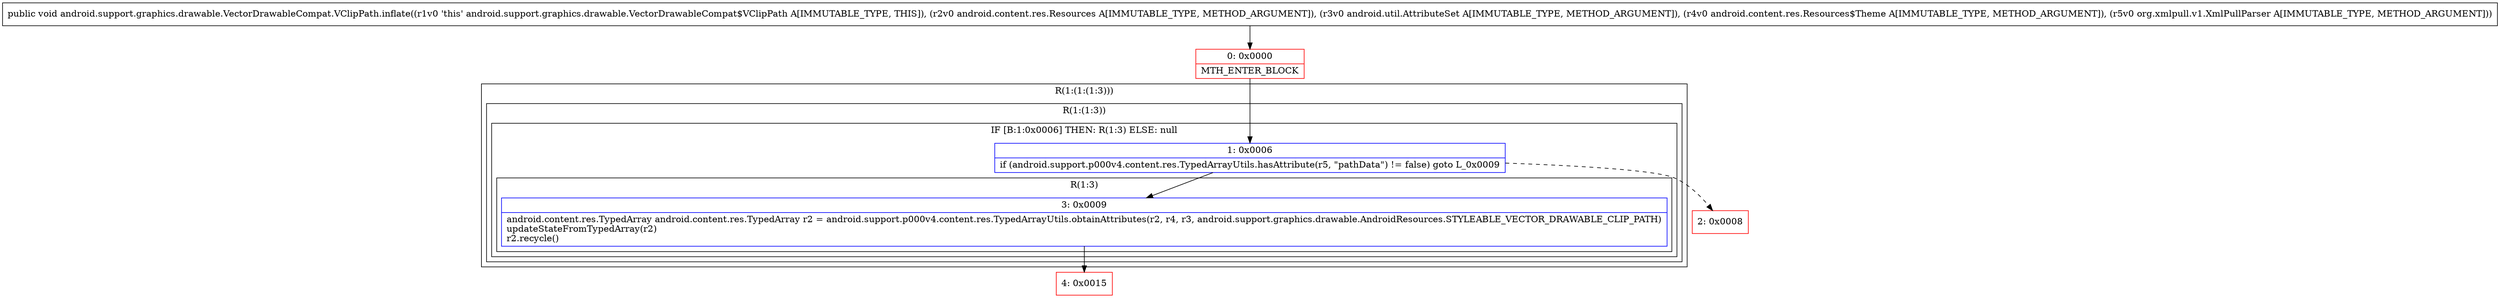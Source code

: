 digraph "CFG forandroid.support.graphics.drawable.VectorDrawableCompat.VClipPath.inflate(Landroid\/content\/res\/Resources;Landroid\/util\/AttributeSet;Landroid\/content\/res\/Resources$Theme;Lorg\/xmlpull\/v1\/XmlPullParser;)V" {
subgraph cluster_Region_102015584 {
label = "R(1:(1:(1:3)))";
node [shape=record,color=blue];
subgraph cluster_Region_1075352406 {
label = "R(1:(1:3))";
node [shape=record,color=blue];
subgraph cluster_IfRegion_828993114 {
label = "IF [B:1:0x0006] THEN: R(1:3) ELSE: null";
node [shape=record,color=blue];
Node_1 [shape=record,label="{1\:\ 0x0006|if (android.support.p000v4.content.res.TypedArrayUtils.hasAttribute(r5, \"pathData\") != false) goto L_0x0009\l}"];
subgraph cluster_Region_1662470999 {
label = "R(1:3)";
node [shape=record,color=blue];
Node_3 [shape=record,label="{3\:\ 0x0009|android.content.res.TypedArray android.content.res.TypedArray r2 = android.support.p000v4.content.res.TypedArrayUtils.obtainAttributes(r2, r4, r3, android.support.graphics.drawable.AndroidResources.STYLEABLE_VECTOR_DRAWABLE_CLIP_PATH)\lupdateStateFromTypedArray(r2)\lr2.recycle()\l}"];
}
}
}
}
Node_0 [shape=record,color=red,label="{0\:\ 0x0000|MTH_ENTER_BLOCK\l}"];
Node_2 [shape=record,color=red,label="{2\:\ 0x0008}"];
Node_4 [shape=record,color=red,label="{4\:\ 0x0015}"];
MethodNode[shape=record,label="{public void android.support.graphics.drawable.VectorDrawableCompat.VClipPath.inflate((r1v0 'this' android.support.graphics.drawable.VectorDrawableCompat$VClipPath A[IMMUTABLE_TYPE, THIS]), (r2v0 android.content.res.Resources A[IMMUTABLE_TYPE, METHOD_ARGUMENT]), (r3v0 android.util.AttributeSet A[IMMUTABLE_TYPE, METHOD_ARGUMENT]), (r4v0 android.content.res.Resources$Theme A[IMMUTABLE_TYPE, METHOD_ARGUMENT]), (r5v0 org.xmlpull.v1.XmlPullParser A[IMMUTABLE_TYPE, METHOD_ARGUMENT])) }"];
MethodNode -> Node_0;
Node_1 -> Node_2[style=dashed];
Node_1 -> Node_3;
Node_3 -> Node_4;
Node_0 -> Node_1;
}

